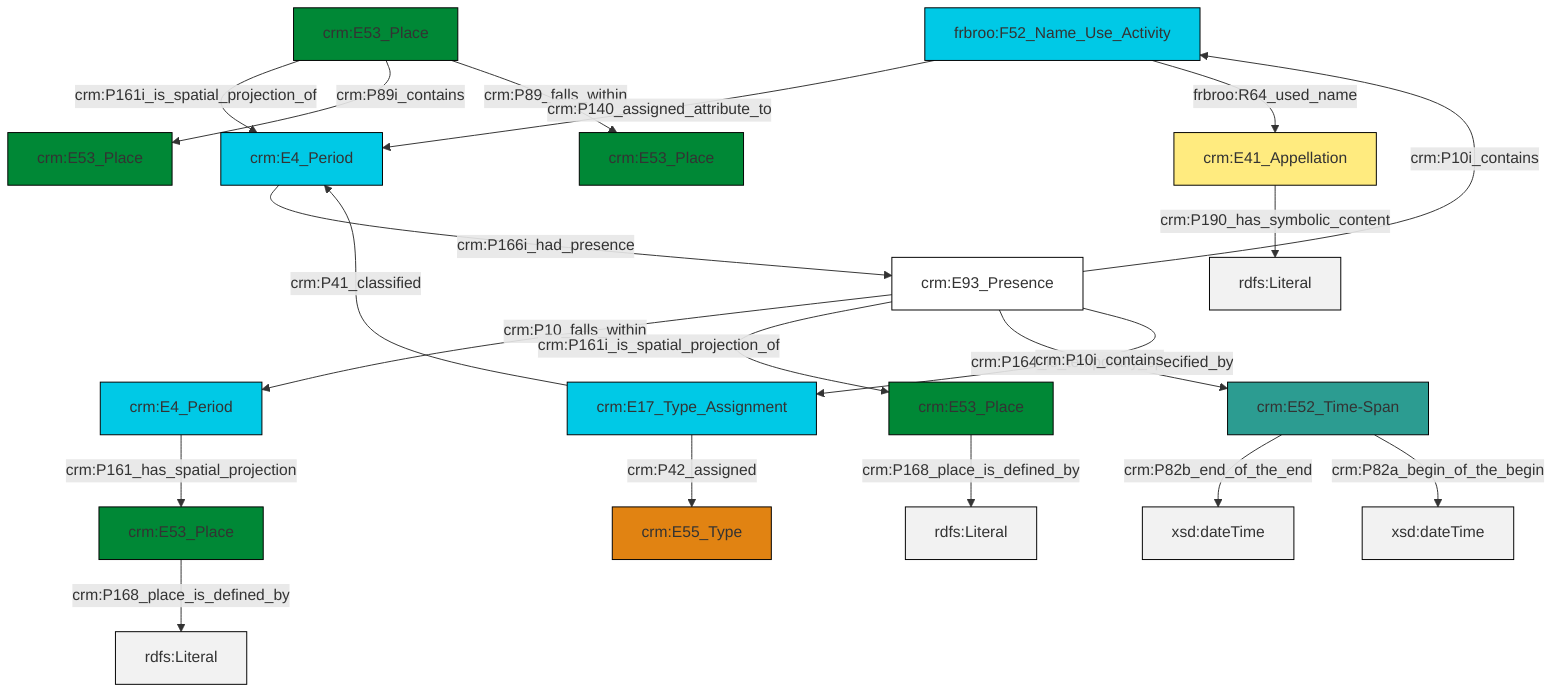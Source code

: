 graph TD
classDef Literal fill:#f2f2f2,stroke:#000000;
classDef CRM_Entity fill:#FFFFFF,stroke:#000000;
classDef Temporal_Entity fill:#00C9E6, stroke:#000000;
classDef Type fill:#E18312, stroke:#000000;
classDef Time-Span fill:#2C9C91, stroke:#000000;
classDef Appellation fill:#FFEB7F, stroke:#000000;
classDef Place fill:#008836, stroke:#000000;
classDef Persistent_Item fill:#B266B2, stroke:#000000;
classDef Conceptual_Object fill:#FFD700, stroke:#000000;
classDef Physical_Thing fill:#D2B48C, stroke:#000000;
classDef Actor fill:#f58aad, stroke:#000000;
classDef PC_Classes fill:#4ce600, stroke:#000000;
classDef Multi fill:#cccccc,stroke:#000000;

4["crm:E53_Place"]:::Place -->|crm:P168_place_is_defined_by| 5[rdfs:Literal]:::Literal
6["crm:E53_Place"]:::Place -->|crm:P161i_is_spatial_projection_of| 8["crm:E4_Period"]:::Temporal_Entity
9["crm:E93_Presence"]:::CRM_Entity -->|crm:P10_falls_within| 0["crm:E4_Period"]:::Temporal_Entity
14["crm:E41_Appellation"]:::Appellation -->|crm:P190_has_symbolic_content| 15[rdfs:Literal]:::Literal
6["crm:E53_Place"]:::Place -->|crm:P89i_contains| 16["crm:E53_Place"]:::Place
17["crm:E52_Time-Span"]:::Time-Span -->|crm:P82b_end_of_the_end| 18[xsd:dateTime]:::Literal
19["crm:E17_Type_Assignment"]:::Temporal_Entity -->|crm:P41_classified| 8["crm:E4_Period"]:::Temporal_Entity
19["crm:E17_Type_Assignment"]:::Temporal_Entity -->|crm:P42_assigned| 12["crm:E55_Type"]:::Type
6["crm:E53_Place"]:::Place -->|crm:P89_falls_within| 10["crm:E53_Place"]:::Place
2["frbroo:F52_Name_Use_Activity"]:::Temporal_Entity -->|crm:P140_assigned_attribute_to| 8["crm:E4_Period"]:::Temporal_Entity
0["crm:E4_Period"]:::Temporal_Entity -->|crm:P161_has_spatial_projection| 4["crm:E53_Place"]:::Place
9["crm:E93_Presence"]:::CRM_Entity -->|crm:P10i_contains| 2["frbroo:F52_Name_Use_Activity"]:::Temporal_Entity
9["crm:E93_Presence"]:::CRM_Entity -->|crm:P161i_is_spatial_projection_of| 21["crm:E53_Place"]:::Place
17["crm:E52_Time-Span"]:::Time-Span -->|crm:P82a_begin_of_the_begin| 24[xsd:dateTime]:::Literal
9["crm:E93_Presence"]:::CRM_Entity -->|crm:P164_is_temporally_specified_by| 17["crm:E52_Time-Span"]:::Time-Span
2["frbroo:F52_Name_Use_Activity"]:::Temporal_Entity -->|frbroo:R64_used_name| 14["crm:E41_Appellation"]:::Appellation
8["crm:E4_Period"]:::Temporal_Entity -->|crm:P166i_had_presence| 9["crm:E93_Presence"]:::CRM_Entity
21["crm:E53_Place"]:::Place -->|crm:P168_place_is_defined_by| 29[rdfs:Literal]:::Literal
9["crm:E93_Presence"]:::CRM_Entity -->|crm:P10i_contains| 19["crm:E17_Type_Assignment"]:::Temporal_Entity